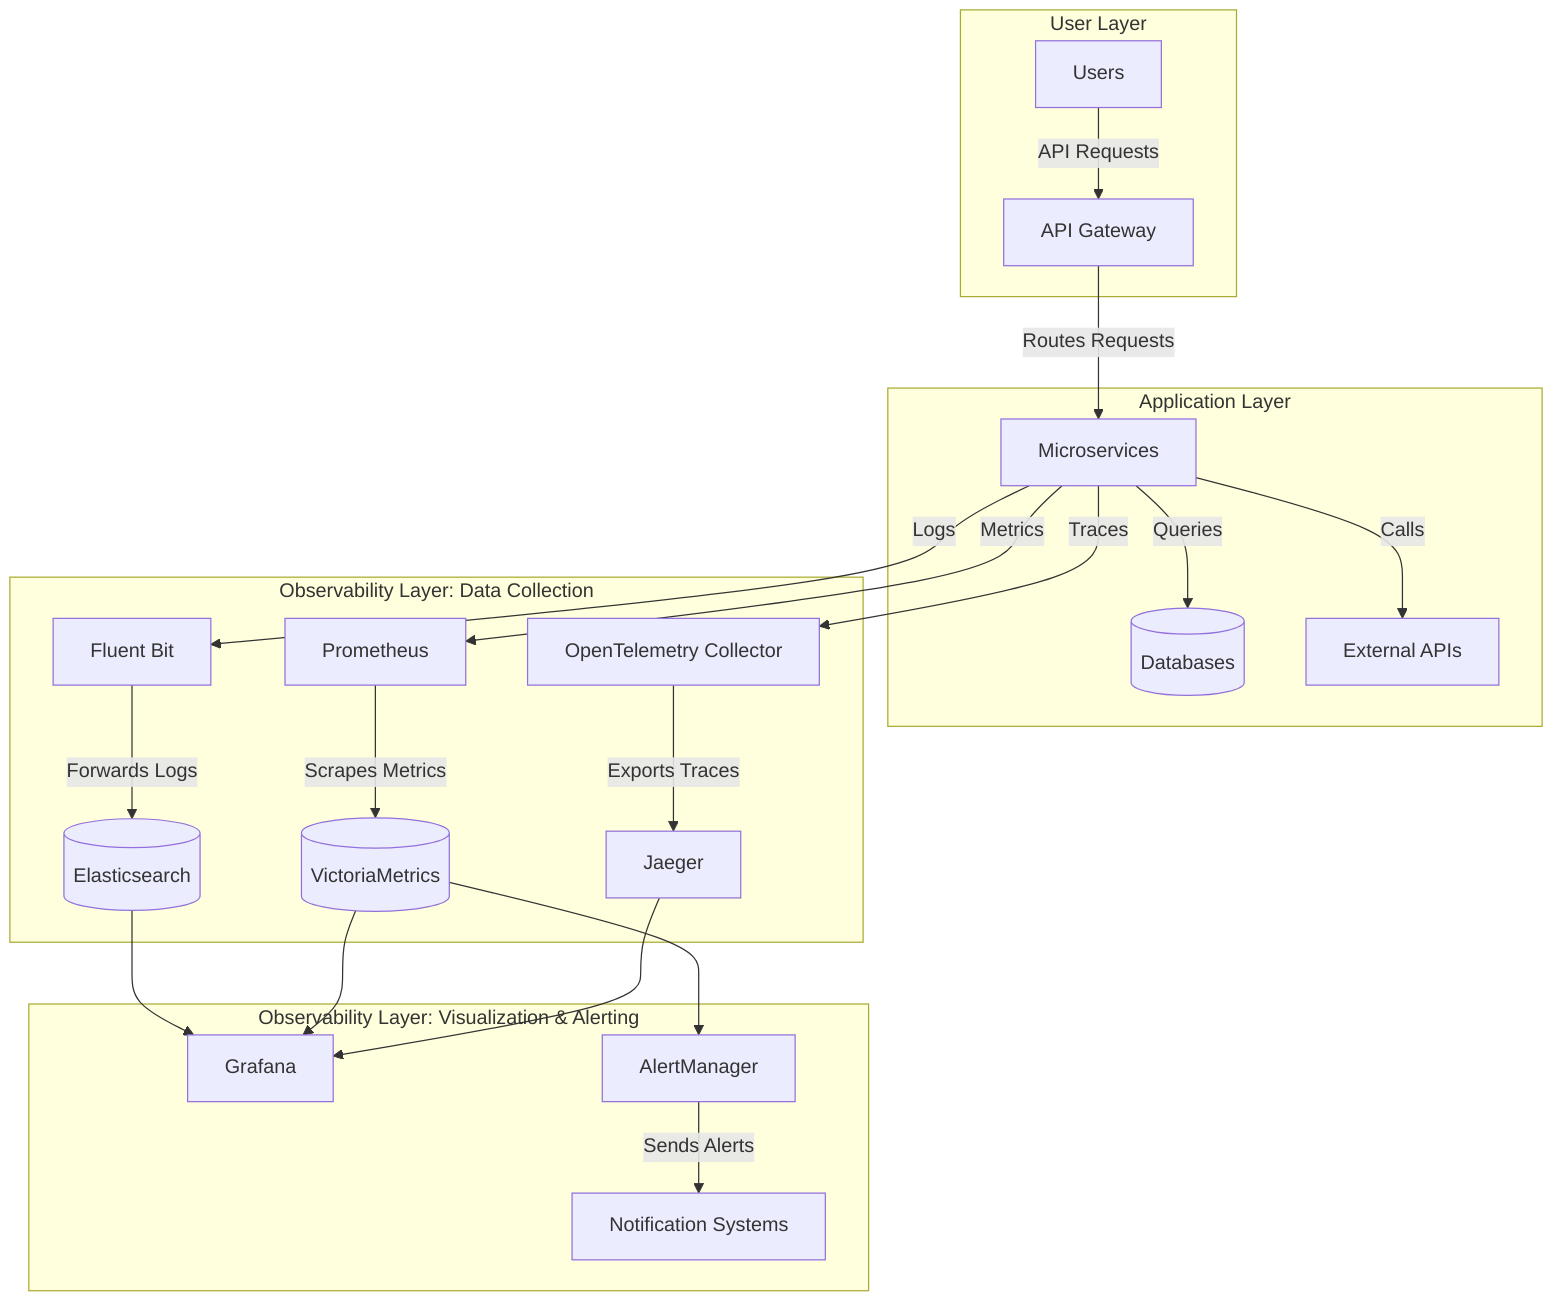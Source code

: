 flowchart TD
 subgraph subGraph0["User Layer"]
        AG["API Gateway"]
        U["Users"]
  end
 subgraph subGraph1["Application Layer"]
        MS["Microservices"]
        DB[("Databases")]
        EA["External APIs"]
  end
 subgraph subGraph2["Observability Layer: Data Collection"]
        FB["Fluent Bit"]
        P["Prometheus"]
        OT["OpenTelemetry Collector"]
        ES[("Elasticsearch")]
        VM[("VictoriaMetrics")]
        J["Jaeger"]
  end
 subgraph subGraph3["Observability Layer: Visualization & Alerting"]
        G["Grafana"]
        AM["AlertManager"]
        N["Notification Systems"]
  end
    U -- API Requests --> AG
    AG -- Routes Requests --> MS
    MS -- Queries --> DB
    MS -- Calls --> EA
    MS -- Logs --> FB
    MS -- Metrics --> P
    MS -- Traces --> OT
    FB -- Forwards Logs --> ES
    P -- Scrapes Metrics --> VM
    OT -- Exports Traces --> J
    ES --> G
    VM --> G & AM
    J --> G
    AM -- Sends Alerts --> N